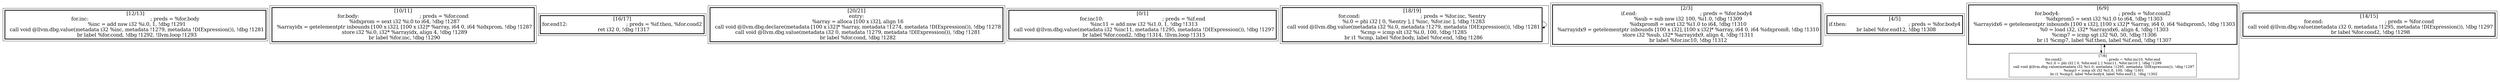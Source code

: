 
digraph G {





subgraph cluster9 {


node47 [penwidth=3.0,fontsize=20,shape=rectangle,label="[12/13]
for.inc:                                          ; preds = %for.body
  %inc = add nsw i32 %i.0, 1, !dbg !1291
  call void @llvm.dbg.value(metadata i32 %inc, metadata !1279, metadata !DIExpression()), !dbg !1281
  br label %for.cond, !dbg !1292, !llvm.loop !1293
" ]



}

subgraph cluster8 {


node46 [penwidth=3.0,fontsize=20,shape=rectangle,label="[10/11]
for.body:                                         ; preds = %for.cond
  %idxprom = sext i32 %i.0 to i64, !dbg !1287
  %arrayidx = getelementptr inbounds [100 x i32], [100 x i32]* %array, i64 0, i64 %idxprom, !dbg !1287
  store i32 %i.0, i32* %arrayidx, align 4, !dbg !1289
  br label %for.inc, !dbg !1290
" ]



}

subgraph cluster7 {


node45 [penwidth=3.0,fontsize=20,shape=rectangle,label="[16/17]
for.end12:                                        ; preds = %if.then, %for.cond2
  ret i32 0, !dbg !1317
" ]



}

subgraph cluster6 {


node44 [penwidth=3.0,fontsize=20,shape=rectangle,label="[20/21]
entry:
  %array = alloca [100 x i32], align 16
  call void @llvm.dbg.declare(metadata [100 x i32]* %array, metadata !1274, metadata !DIExpression()), !dbg !1278
  call void @llvm.dbg.value(metadata i32 0, metadata !1279, metadata !DIExpression()), !dbg !1281
  br label %for.cond, !dbg !1282
" ]



}

subgraph cluster0 {


node37 [penwidth=3.0,fontsize=20,shape=rectangle,label="[0/1]
for.inc10:                                        ; preds = %if.end
  %inc11 = add nsw i32 %i1.0, 1, !dbg !1313
  call void @llvm.dbg.value(metadata i32 %inc11, metadata !1295, metadata !DIExpression()), !dbg !1297
  br label %for.cond2, !dbg !1314, !llvm.loop !1315
" ]



}

subgraph cluster5 {


node43 [penwidth=3.0,fontsize=20,shape=rectangle,label="[18/19]
for.cond:                                         ; preds = %for.inc, %entry
  %i.0 = phi i32 [ 0, %entry ], [ %inc, %for.inc ], !dbg !1283
  call void @llvm.dbg.value(metadata i32 %i.0, metadata !1279, metadata !DIExpression()), !dbg !1281
  %cmp = icmp slt i32 %i.0, 100, !dbg !1285
  br i1 %cmp, label %for.body, label %for.end, !dbg !1286
" ]

node43->node43 [ ]


}

subgraph cluster1 {


node38 [penwidth=3.0,fontsize=20,shape=rectangle,label="[2/3]
if.end:                                           ; preds = %for.body4
  %sub = sub nsw i32 100, %i1.0, !dbg !1309
  %idxprom8 = sext i32 %i1.0 to i64, !dbg !1310
  %arrayidx9 = getelementptr inbounds [100 x i32], [100 x i32]* %array, i64 0, i64 %idxprom8, !dbg !1310
  store i32 %sub, i32* %arrayidx9, align 4, !dbg !1311
  br label %for.inc10, !dbg !1312
" ]



}

subgraph cluster2 {


node39 [penwidth=3.0,fontsize=20,shape=rectangle,label="[4/5]
if.then:                                          ; preds = %for.body4
  br label %for.end12, !dbg !1308
" ]



}

subgraph cluster3 {


node41 [penwidth=3.0,fontsize=20,shape=rectangle,label="[6/9]
for.body4:                                        ; preds = %for.cond2
  %idxprom5 = sext i32 %i1.0 to i64, !dbg !1303
  %arrayidx6 = getelementptr inbounds [100 x i32], [100 x i32]* %array, i64 0, i64 %idxprom5, !dbg !1303
  %0 = load i32, i32* %arrayidx6, align 4, !dbg !1303
  %cmp7 = icmp sgt i32 %0, 50, !dbg !1306
  br i1 %cmp7, label %if.then, label %if.end, !dbg !1307
" ]
node40 [label="[7/8]
for.cond2:                                        ; preds = %for.inc10, %for.end
  %i1.0 = phi i32 [ 0, %for.end ], [ %inc11, %for.inc10 ], !dbg !1299
  call void @llvm.dbg.value(metadata i32 %i1.0, metadata !1295, metadata !DIExpression()), !dbg !1297
  %cmp3 = icmp slt i32 %i1.0, 100, !dbg !1301
  br i1 %cmp3, label %for.body4, label %for.end12, !dbg !1302
",shape=rectangle ]

node40->node41 [ ]
node41->node40 [ ]


}

subgraph cluster4 {


node42 [penwidth=3.0,fontsize=20,shape=rectangle,label="[14/15]
for.end:                                          ; preds = %for.cond
  call void @llvm.dbg.value(metadata i32 0, metadata !1295, metadata !DIExpression()), !dbg !1297
  br label %for.cond2, !dbg !1298
" ]



}

}
